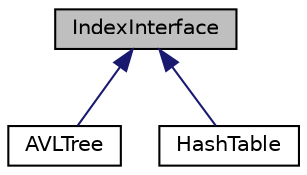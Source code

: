 digraph "IndexInterface"
{
  edge [fontname="Helvetica",fontsize="10",labelfontname="Helvetica",labelfontsize="10"];
  node [fontname="Helvetica",fontsize="10",shape=record];
  Node1 [label="IndexInterface",height=0.2,width=0.4,color="black", fillcolor="grey75", style="filled", fontcolor="black"];
  Node1 -> Node2 [dir="back",color="midnightblue",fontsize="10",style="solid"];
  Node2 [label="AVLTree",height=0.2,width=0.4,color="black", fillcolor="white", style="filled",URL="$classAVLTree.html"];
  Node1 -> Node3 [dir="back",color="midnightblue",fontsize="10",style="solid"];
  Node3 [label="HashTable",height=0.2,width=0.4,color="black", fillcolor="white", style="filled",URL="$classHashTable.html"];
}

